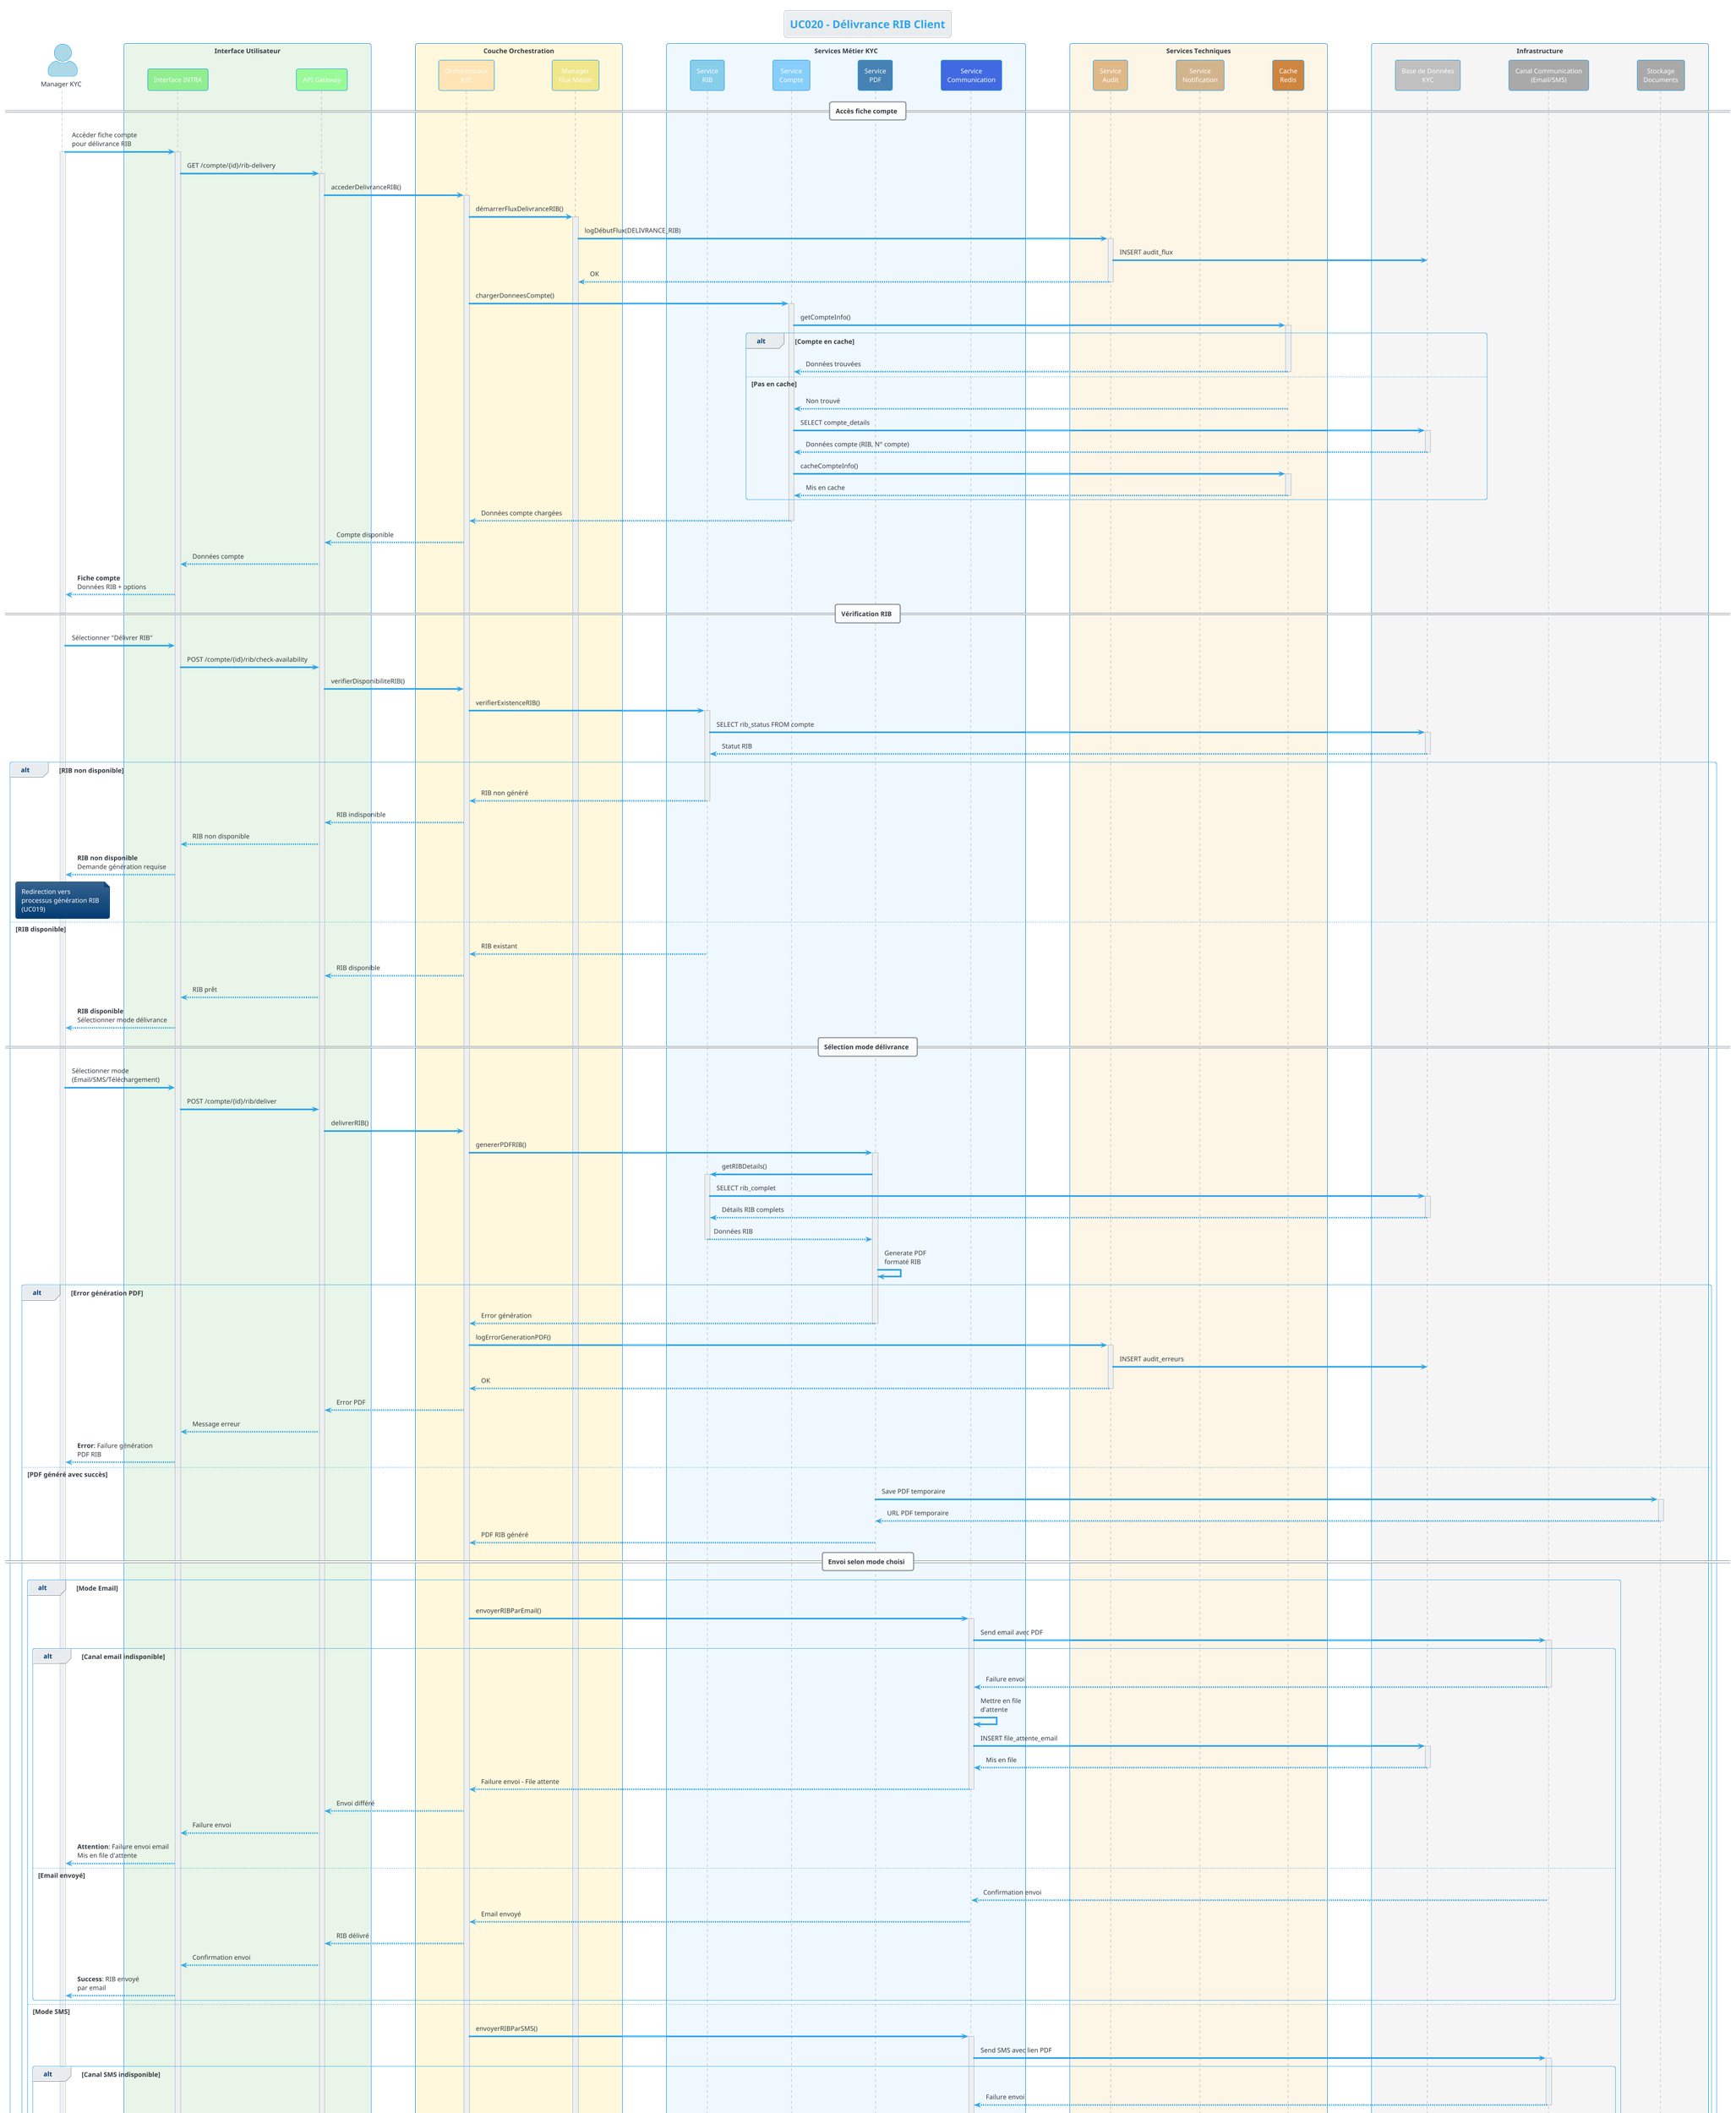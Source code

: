 @startuml UC020
!theme cerulean

title UC020 - Délivrance RIB Client
skinparam actorStyle awesome
skinparam sequenceBoxBorderColor #1E88E5
skinparam participantBackgroundColor #E3F2FD
skinparam lifeline {
    BackgroundColor #BBDEFB
}

' Acteurs externes
actor "Manager KYC" as Manager #LightBlue

' Couche présentation
box "Interface Utilisateur" #E8F5E8
    participant "Interface INTRA" as WebUI #90EE90
    participant "API Gateway" as Gateway #98FB98
end box

' Couche orchestration
box "Couche Orchestration" #FFF8DC
    participant "Orchestrateur\nKYC" as Orchestrator #FFE4B5
    participant "Manager\nFlux Métier" as FluxManager #F0E68C
end box

' Services métier
box "Services Métier KYC" #F0F8FF
    participant "Service\nRIB" as RIBService #87CEEB
    participant "Service\nCompte" as CompteService #87CEFA
    participant "Service\nPDF" as PDFService #4682B4
    participant "Service\nCommunication" as CommunicationService #4169E1
end box

' Services techniques
box "Services Techniques" #FDF5E6
    participant "Service\nAudit" as AuditService #DEB887
    participant "Service\nNotification" as NotificationService #D2B48C
    participant "Cache\nRedis" as CacheService #CD853F
end box

' Infrastructure
box "Infrastructure" #F5F5F5
    participant "Base de Données\nKYC" as DB #C0C0C0
    participant "Canal Communication\n(Email/SMS)" as Canal #A9A9A9
    participant "Stockage\nDocuments" as Storage #A9A9A9
end box

== Accès fiche compte ==

Manager -> WebUI : Accéder fiche compte\npour délivrance RIB
activate Manager
activate WebUI

WebUI -> Gateway : GET /compte/{id}/rib-delivery
activate Gateway

Gateway -> Orchestrator : accederDelivranceRIB()
activate Orchestrator

Orchestrator -> FluxManager : démarrerFluxDelivranceRIB()
activate FluxManager

FluxManager -> AuditService : logDébutFlux(DELIVRANCE_RIB)
activate AuditService
AuditService -> DB : INSERT audit_flux
AuditService --> FluxManager : OK
deactivate AuditService

' Chargement données compte
Orchestrator -> CompteService : chargerDonneesCompte()
activate CompteService

CompteService -> CacheService : getCompteInfo()
activate CacheService

alt Compte en cache
    CacheService --> CompteService : Données trouvées
    deactivate CacheService
    
else Pas en cache
    CacheService --> CompteService : Non trouvé
    deactivate CacheService
    
    CompteService -> DB : SELECT compte_details
    activate DB
    DB --> CompteService : Données compte (RIB, N° compte)
    deactivate DB
    
    CompteService -> CacheService : cacheCompteInfo()
    activate CacheService
    CacheService --> CompteService : Mis en cache
    deactivate CacheService
end

CompteService --> Orchestrator : Données compte chargées
deactivate CompteService

Orchestrator --> Gateway : Compte disponible
Gateway --> WebUI : Données compte
WebUI --> Manager : **Fiche compte**\nDonnées RIB + options

== Vérification RIB ==

Manager -> WebUI : Sélectionner "Délivrer RIB"
WebUI -> Gateway : POST /compte/{id}/rib/check-availability

Gateway -> Orchestrator : verifierDisponibiliteRIB()

Orchestrator -> RIBService : verifierExistenceRIB()
activate RIBService

RIBService -> DB : SELECT rib_status FROM compte
activate DB
DB --> RIBService : Statut RIB
deactivate DB

alt RIB non disponible
    RIBService --> Orchestrator : RIB non généré
    deactivate RIBService
    
    Orchestrator --> Gateway : RIB indisponible
    Gateway --> WebUI : RIB non disponible
    WebUI --> Manager : **RIB non disponible**\nDemande génération requise
    
    note over Manager : Redirection vers\nprocessus génération RIB\n(UC019)
    
else RIB disponible
    RIBService --> Orchestrator : RIB existant
    deactivate RIBService
    
    Orchestrator --> Gateway : RIB disponible
    Gateway --> WebUI : RIB prêt
    WebUI --> Manager : **RIB disponible**\nSélectionner mode délivrance
    
    == Sélection mode délivrance ==
    
    Manager -> WebUI : Sélectionner mode\n(Email/SMS/Téléchargement)
    WebUI -> Gateway : POST /compte/{id}/rib/deliver
    
    Gateway -> Orchestrator : delivrerRIB()
    
    ' Génération PDF RIB
    Orchestrator -> PDFService : genererPDFRIB()
    activate PDFService
    
    PDFService -> RIBService : getRIBDetails()
    activate RIBService
    RIBService -> DB : SELECT rib_complet
    activate DB
    DB --> RIBService : Détails RIB complets
    deactivate DB
    RIBService --> PDFService : Données RIB
    deactivate RIBService
    
    PDFService -> PDFService : Generate PDF\nformaté RIB
    
    alt Error génération PDF
        PDFService --> Orchestrator : Error génération
        deactivate PDFService
        
        Orchestrator -> AuditService : logErrorGenerationPDF()
        activate AuditService
        AuditService -> DB : INSERT audit_erreurs
        AuditService --> Orchestrator : OK
        deactivate AuditService
        
        Orchestrator --> Gateway : Error PDF
        Gateway --> WebUI : Message erreur
        WebUI --> Manager : **Error**: Failure génération\nPDF RIB
        
    else PDF généré avec succès
        PDFService -> Storage : Save PDF temporaire
        activate Storage
        Storage --> PDFService : URL PDF temporaire
        deactivate Storage
        
        PDFService --> Orchestrator : PDF RIB généré
        deactivate PDFService
        
        == Envoi selon mode choisi ==
        
        alt Mode Email
            Orchestrator -> CommunicationService : envoyerRIBParEmail()
            activate CommunicationService
            
            CommunicationService -> Canal : Send email avec PDF
            activate Canal
            
            alt Canal email indisponible
                Canal --> CommunicationService : Failure envoi
                deactivate Canal
                
                CommunicationService -> CommunicationService : Mettre en file\nd'attente
                CommunicationService -> DB : INSERT file_attente_email
                activate DB
                DB --> CommunicationService : Mis en file
                deactivate DB
                
                CommunicationService --> Orchestrator : Failure envoi - File attente
                deactivate CommunicationService
                
                Orchestrator --> Gateway : Envoi différé
                Gateway --> WebUI : Failure envoi
                WebUI --> Manager : **Attention**: Failure envoi email\nMis en file d'attente
                
            else Email envoyé
                Canal --> CommunicationService : Confirmation envoi
                deactivate Canal
                
                CommunicationService --> Orchestrator : Email envoyé
                deactivate CommunicationService
                
                Orchestrator --> Gateway : RIB délivré
                Gateway --> WebUI : Confirmation envoi
                WebUI --> Manager : **Success**: RIB envoyé\npar email
            end
            
        else Mode SMS
            Orchestrator -> CommunicationService : envoyerRIBParSMS()
            activate CommunicationService
            
            CommunicationService -> Canal : Send SMS avec lien PDF
            activate Canal
            
            alt Canal SMS indisponible
                Canal --> CommunicationService : Failure envoi
                deactivate Canal
                
                CommunicationService -> DB : INSERT file_attente_sms
                activate DB
                DB --> CommunicationService : Mis en file
                deactivate DB
                
                CommunicationService --> Orchestrator : Failure envoi - File attente
                deactivate CommunicationService
                
                Orchestrator --> Gateway : Envoi différé
                Gateway --> WebUI : Failure envoi
                WebUI --> Manager : **Attention**: Failure envoi SMS\nMis en file d'attente
                
            else SMS envoyé
                Canal --> CommunicationService : Confirmation envoi
                deactivate Canal
                
                CommunicationService --> Orchestrator : SMS envoyé
                deactivate CommunicationService
                
                Orchestrator --> Gateway : RIB délivré
                Gateway --> WebUI : Confirmation envoi
                WebUI --> Manager : **Success**: RIB envoyé\npar SMS
            end
            
        else Mode Téléchargement
            Orchestrator --> Gateway : PDF disponible téléchargement
            Gateway --> WebUI : Lien téléchargement
            WebUI --> Manager : **RIB disponible**\nTéléchargement direct
        end
        
        ' Audit final
        Orchestrator -> AuditService : logDelivranceRIBReussie()
        activate AuditService
        AuditService -> DB : INSERT audit_actions
        AuditService --> Orchestrator : OK
        deactivate AuditService
    end
end

== Finalisation ==

Orchestrator -> FluxManager : terminerFluxDelivranceRIB()
FluxManager -> AuditService : logFinFlux()
activate AuditService
AuditService -> DB : UPDATE audit_flux
AuditService --> FluxManager : OK
deactivate AuditService

FluxManager --> Orchestrator : Flux terminé
deactivate FluxManager
deactivate Orchestrator

deactivate Gateway
deactivate WebUI
deactivate Manager

@enduml
